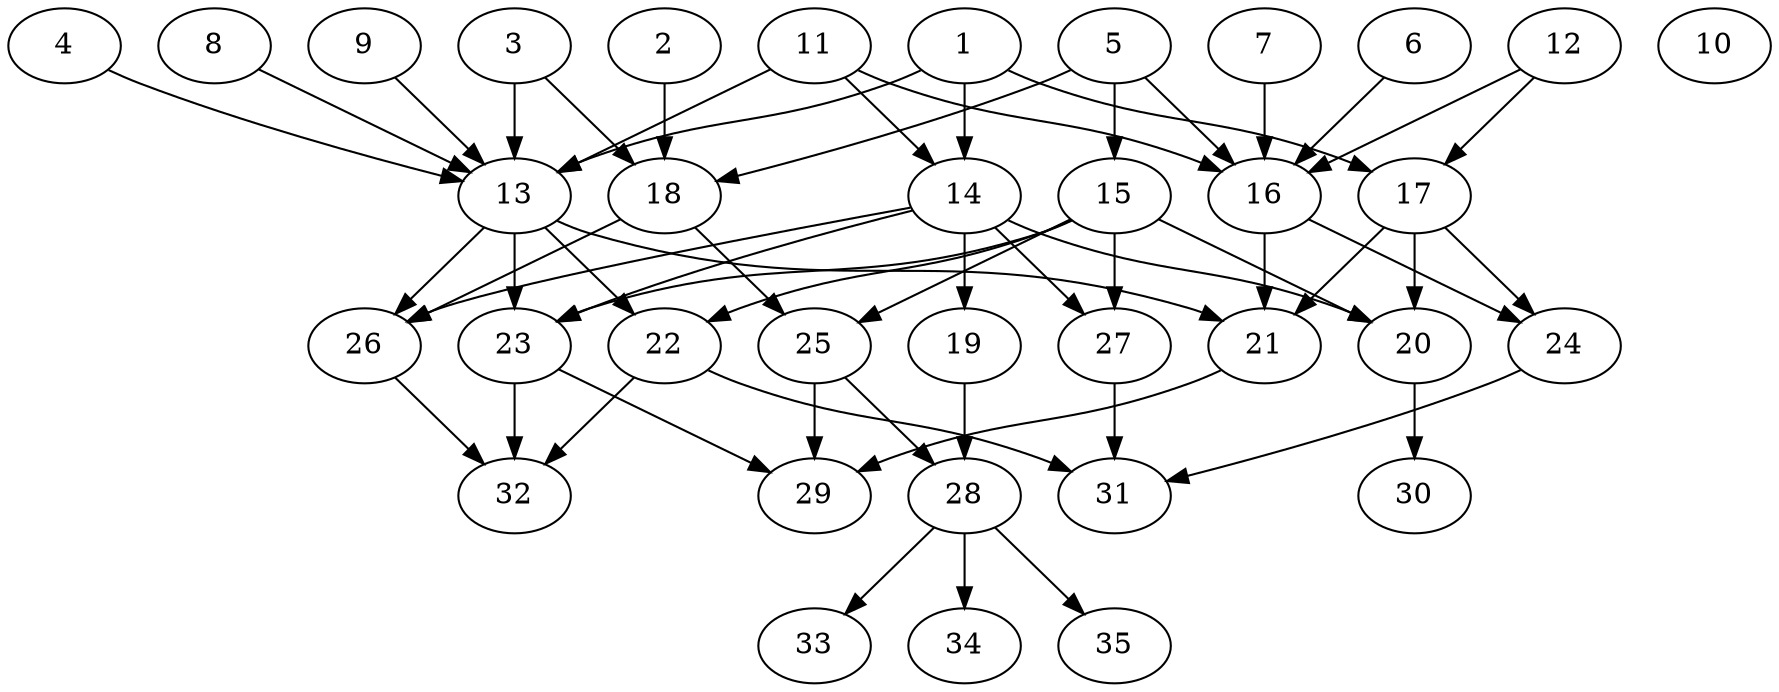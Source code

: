 // DAG (tier=2-normal, mode=compute, n=35, ccr=0.371, fat=0.633, density=0.439, regular=0.549, jump=0.119, mindata=524288, maxdata=8388608)
// DAG automatically generated by daggen at Sun Aug 24 16:33:33 2025
// /home/ermia/Project/Environments/daggen/bin/daggen --dot --ccr 0.371 --fat 0.633 --regular 0.549 --density 0.439 --jump 0.119 --mindata 524288 --maxdata 8388608 -n 35 
digraph G {
  1 [size="6310260608198065", alpha="0.01", expect_size="3155130304099032"]
  1 -> 13 [size ="489511523975168"]
  1 -> 14 [size ="489511523975168"]
  1 -> 17 [size ="489511523975168"]
  2 [size="994084465838724", alpha="0.13", expect_size="497042232919362"]
  2 -> 18 [size ="16535758307328"]
  3 [size="134782232026134085632", alpha="0.01", expect_size="67391116013067042816"]
  3 -> 13 [size ="210302813601792"]
  3 -> 18 [size ="210302813601792"]
  4 [size="18457734403975152", alpha="0.12", expect_size="9228867201987576"]
  4 -> 13 [size ="300080313663488"]
  5 [size="7021415756726272000", alpha="0.17", expect_size="3510707878363136000"]
  5 -> 15 [size ="29334123315200"]
  5 -> 16 [size ="29334123315200"]
  5 -> 18 [size ="29334123315200"]
  6 [size="13793057355346214912", alpha="0.02", expect_size="6896528677673107456"]
  6 -> 16 [size ="46011212890112"]
  7 [size="68513524395502731264", alpha="0.12", expect_size="34256762197751365632"]
  7 -> 16 [size ="133949426761728"]
  8 [size="31987842678784000000", alpha="0.05", expect_size="15993921339392000000"]
  8 -> 13 [size ="80614522880000"]
  9 [size="71145267272039864", alpha="0.07", expect_size="35572633636019932"]
  9 -> 13 [size ="41566190174208"]
  10 [size="93919399038634950656", alpha="0.02", expect_size="46959699519317475328"]
  11 [size="26973385287550780", alpha="0.13", expect_size="13486692643775390"]
  11 -> 13 [size ="503840768000000"]
  11 -> 14 [size ="503840768000000"]
  11 -> 16 [size ="503840768000000"]
  12 [size="283458739829211136000", alpha="0.19", expect_size="141729369914605568000"]
  12 -> 16 [size ="345209883852800"]
  12 -> 17 [size ="345209883852800"]
  13 [size="2245348865940820", alpha="0.09", expect_size="1122674432970410"]
  13 -> 21 [size ="39683358720000"]
  13 -> 22 [size ="39683358720000"]
  13 -> 23 [size ="39683358720000"]
  13 -> 26 [size ="39683358720000"]
  14 [size="651707875516921", alpha="0.12", expect_size="325853937758460"]
  14 -> 19 [size ="19920268034048"]
  14 -> 20 [size ="19920268034048"]
  14 -> 23 [size ="19920268034048"]
  14 -> 26 [size ="19920268034048"]
  14 -> 27 [size ="19920268034048"]
  15 [size="47054417992047760", alpha="0.10", expect_size="23527208996023880"]
  15 -> 20 [size ="26668131418112"]
  15 -> 22 [size ="26668131418112"]
  15 -> 23 [size ="26668131418112"]
  15 -> 25 [size ="26668131418112"]
  15 -> 27 [size ="26668131418112"]
  16 [size="13778535875029200", alpha="0.19", expect_size="6889267937514600"]
  16 -> 21 [size ="330306682880000"]
  16 -> 24 [size ="330306682880000"]
  17 [size="17181601889138092", alpha="0.14", expect_size="8590800944569046"]
  17 -> 20 [size ="30762912972800"]
  17 -> 21 [size ="30762912972800"]
  17 -> 24 [size ="30762912972800"]
  18 [size="1273878388636914", alpha="0.04", expect_size="636939194318457"]
  18 -> 25 [size ="49330257920000"]
  18 -> 26 [size ="49330257920000"]
  19 [size="1167919623379204", alpha="0.18", expect_size="583959811689602"]
  19 -> 28 [size ="19406549680128"]
  20 [size="105312780621995", alpha="0.06", expect_size="52656390310997"]
  20 -> 30 [size ="7958071083008"]
  21 [size="527789929811318669312", alpha="0.02", expect_size="263894964905659334656"]
  21 -> 29 [size ="522473242099712"]
  22 [size="1308017721467731968", alpha="0.05", expect_size="654008860733865984"]
  22 -> 31 [size ="9568247611392"]
  22 -> 32 [size ="9568247611392"]
  23 [size="26333155906835780", alpha="0.13", expect_size="13166577953417890"]
  23 -> 29 [size ="454654534090752"]
  23 -> 32 [size ="454654534090752"]
  24 [size="85429565512088551424", alpha="0.14", expect_size="42714782756044275712"]
  24 -> 31 [size ="155177512337408"]
  25 [size="596720153278002304", alpha="0.17", expect_size="298360076639001152"]
  25 -> 28 [size ="222486855680000"]
  25 -> 29 [size ="222486855680000"]
  26 [size="15123463941390336000", alpha="0.08", expect_size="7561731970695168000"]
  26 -> 32 [size ="48924249292800"]
  27 [size="1978660483732865024", alpha="0.03", expect_size="989330241866432512"]
  27 -> 31 [size ="12608715358208"]
  28 [size="564943124281329451008", alpha="0.19", expect_size="282471562140664725504"]
  28 -> 33 [size ="546713509036032"]
  28 -> 34 [size ="546713509036032"]
  28 -> 35 [size ="546713509036032"]
  29 [size="5714734139073352", alpha="0.17", expect_size="2857367069536676"]
  30 [size="6148272012463723", alpha="0.07", expect_size="3074136006231861"]
  31 [size="12215037794644954", alpha="0.02", expect_size="6107518897322477"]
  32 [size="2956536320407103", alpha="0.18", expect_size="1478268160203551"]
  33 [size="98040543648046645248", alpha="0.15", expect_size="49020271824023322624"]
  34 [size="27258291284822982656", alpha="0.08", expect_size="13629145642411491328"]
  35 [size="426089439842628416", alpha="0.14", expect_size="213044719921314208"]
}